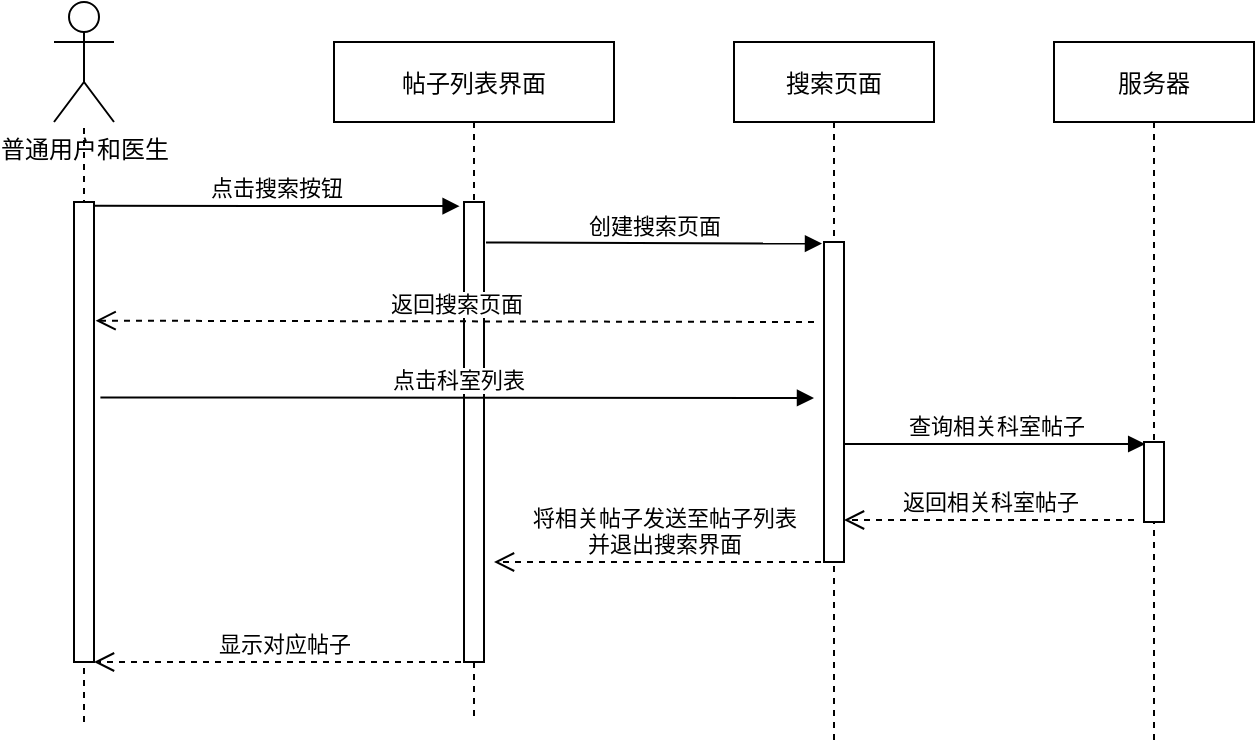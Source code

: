 <mxfile version="14.6.1" type="github">
  <diagram id="ZmAn930LyPjxxs0pNlkt" name="Page-1">
    <mxGraphModel dx="1038" dy="548" grid="1" gridSize="10" guides="1" tooltips="1" connect="1" arrows="1" fold="1" page="1" pageScale="1" pageWidth="827" pageHeight="1169" math="0" shadow="0">
      <root>
        <mxCell id="0" />
        <mxCell id="1" parent="0" />
        <mxCell id="xCrQrxHf90ZTOWWaR4XQ-1" value="帖子列表界面" style="shape=umlLifeline;perimeter=lifelinePerimeter;container=1;collapsible=0;recursiveResize=0;rounded=0;shadow=0;strokeWidth=1;" vertex="1" parent="1">
          <mxGeometry x="310" y="90" width="140" height="340" as="geometry" />
        </mxCell>
        <mxCell id="xCrQrxHf90ZTOWWaR4XQ-2" value="" style="points=[];perimeter=orthogonalPerimeter;rounded=0;shadow=0;strokeWidth=1;" vertex="1" parent="xCrQrxHf90ZTOWWaR4XQ-1">
          <mxGeometry x="65" y="80" width="10" height="230" as="geometry" />
        </mxCell>
        <mxCell id="xCrQrxHf90ZTOWWaR4XQ-4" value="服务器" style="shape=umlLifeline;perimeter=lifelinePerimeter;container=1;collapsible=0;recursiveResize=0;rounded=0;shadow=0;strokeWidth=1;" vertex="1" parent="1">
          <mxGeometry x="670" y="90" width="100" height="350" as="geometry" />
        </mxCell>
        <mxCell id="xCrQrxHf90ZTOWWaR4XQ-5" value="" style="points=[];perimeter=orthogonalPerimeter;rounded=0;shadow=0;strokeWidth=1;" vertex="1" parent="xCrQrxHf90ZTOWWaR4XQ-4">
          <mxGeometry x="45" y="200" width="10" height="40" as="geometry" />
        </mxCell>
        <mxCell id="xCrQrxHf90ZTOWWaR4XQ-7" value="普通用户和医生" style="shape=umlActor;verticalLabelPosition=bottom;verticalAlign=top;html=1;outlineConnect=0;fontStyle=0;fontFamily=Helvetica;" vertex="1" parent="1">
          <mxGeometry x="170" y="70" width="30" height="60" as="geometry" />
        </mxCell>
        <mxCell id="xCrQrxHf90ZTOWWaR4XQ-8" value="" style="endArrow=none;dashed=1;html=1;fontFamily=Helvetica;" edge="1" parent="1" target="xCrQrxHf90ZTOWWaR4XQ-7">
          <mxGeometry width="50" height="50" relative="1" as="geometry">
            <mxPoint x="185" y="430" as="sourcePoint" />
            <mxPoint x="184.5" y="160" as="targetPoint" />
          </mxGeometry>
        </mxCell>
        <mxCell id="xCrQrxHf90ZTOWWaR4XQ-9" value="" style="html=1;points=[];perimeter=orthogonalPerimeter;fontFamily=Helvetica;" vertex="1" parent="1">
          <mxGeometry x="180" y="170" width="10" height="230" as="geometry" />
        </mxCell>
        <mxCell id="xCrQrxHf90ZTOWWaR4XQ-10" value="点击搜索按钮" style="verticalAlign=bottom;endArrow=block;shadow=0;strokeWidth=1;entryX=-0.22;entryY=0.009;entryDx=0;entryDy=0;entryPerimeter=0;exitX=1;exitY=0.008;exitDx=0;exitDy=0;exitPerimeter=0;" edge="1" parent="1" source="xCrQrxHf90ZTOWWaR4XQ-9" target="xCrQrxHf90ZTOWWaR4XQ-2">
          <mxGeometry relative="1" as="geometry">
            <mxPoint x="200" y="172" as="sourcePoint" />
            <mxPoint x="340" y="200" as="targetPoint" />
            <Array as="points" />
          </mxGeometry>
        </mxCell>
        <mxCell id="xCrQrxHf90ZTOWWaR4XQ-11" value="显示对应帖子" style="html=1;verticalAlign=bottom;endArrow=open;dashed=1;endSize=8;fontFamily=Helvetica;" edge="1" parent="1" source="xCrQrxHf90ZTOWWaR4XQ-1">
          <mxGeometry relative="1" as="geometry">
            <mxPoint x="340" y="400" as="sourcePoint" />
            <mxPoint x="190" y="400" as="targetPoint" />
          </mxGeometry>
        </mxCell>
        <mxCell id="xCrQrxHf90ZTOWWaR4XQ-20" value="搜索页面" style="shape=umlLifeline;perimeter=lifelinePerimeter;container=1;collapsible=0;recursiveResize=0;rounded=0;shadow=0;strokeWidth=1;" vertex="1" parent="1">
          <mxGeometry x="510" y="90" width="100" height="350" as="geometry" />
        </mxCell>
        <mxCell id="xCrQrxHf90ZTOWWaR4XQ-22" value="" style="points=[];perimeter=orthogonalPerimeter;rounded=0;shadow=0;strokeWidth=1;" vertex="1" parent="xCrQrxHf90ZTOWWaR4XQ-20">
          <mxGeometry x="45" y="100" width="10" height="160" as="geometry" />
        </mxCell>
        <mxCell id="xCrQrxHf90ZTOWWaR4XQ-23" value="创建搜索页面" style="html=1;verticalAlign=bottom;endArrow=block;exitX=1.1;exitY=0.088;exitDx=0;exitDy=0;exitPerimeter=0;entryX=-0.1;entryY=0.005;entryDx=0;entryDy=0;entryPerimeter=0;" edge="1" parent="1" source="xCrQrxHf90ZTOWWaR4XQ-2" target="xCrQrxHf90ZTOWWaR4XQ-22">
          <mxGeometry width="80" relative="1" as="geometry">
            <mxPoint x="390" y="190" as="sourcePoint" />
            <mxPoint x="550" y="190" as="targetPoint" />
          </mxGeometry>
        </mxCell>
        <mxCell id="xCrQrxHf90ZTOWWaR4XQ-24" value="返回搜索页面" style="html=1;verticalAlign=bottom;endArrow=open;dashed=1;endSize=8;entryX=1.08;entryY=0.258;entryDx=0;entryDy=0;entryPerimeter=0;" edge="1" parent="1" target="xCrQrxHf90ZTOWWaR4XQ-9">
          <mxGeometry relative="1" as="geometry">
            <mxPoint x="550" y="230" as="sourcePoint" />
            <mxPoint x="470" y="230" as="targetPoint" />
          </mxGeometry>
        </mxCell>
        <mxCell id="xCrQrxHf90ZTOWWaR4XQ-26" value="点击科室列表" style="html=1;verticalAlign=bottom;endArrow=block;exitX=1.32;exitY=0.425;exitDx=0;exitDy=0;exitPerimeter=0;" edge="1" parent="1" source="xCrQrxHf90ZTOWWaR4XQ-9">
          <mxGeometry width="80" relative="1" as="geometry">
            <mxPoint x="370" y="280" as="sourcePoint" />
            <mxPoint x="550" y="268" as="targetPoint" />
          </mxGeometry>
        </mxCell>
        <mxCell id="xCrQrxHf90ZTOWWaR4XQ-27" value="查询相关科室帖子" style="html=1;verticalAlign=bottom;endArrow=block;entryX=0.06;entryY=0.025;entryDx=0;entryDy=0;entryPerimeter=0;" edge="1" parent="1" source="xCrQrxHf90ZTOWWaR4XQ-22" target="xCrQrxHf90ZTOWWaR4XQ-5">
          <mxGeometry width="80" relative="1" as="geometry">
            <mxPoint x="570" y="290" as="sourcePoint" />
            <mxPoint x="710" y="290" as="targetPoint" />
          </mxGeometry>
        </mxCell>
        <mxCell id="xCrQrxHf90ZTOWWaR4XQ-28" value="返回相关科室帖子" style="html=1;verticalAlign=bottom;endArrow=open;dashed=1;endSize=8;" edge="1" parent="1" target="xCrQrxHf90ZTOWWaR4XQ-22">
          <mxGeometry relative="1" as="geometry">
            <mxPoint x="710" y="329" as="sourcePoint" />
            <mxPoint x="570" y="330" as="targetPoint" />
          </mxGeometry>
        </mxCell>
        <mxCell id="xCrQrxHf90ZTOWWaR4XQ-29" value="将相关帖子发送至帖子列表&lt;br&gt;并退出搜索界面" style="html=1;verticalAlign=bottom;endArrow=open;dashed=1;endSize=8;" edge="1" parent="1" source="xCrQrxHf90ZTOWWaR4XQ-20">
          <mxGeometry relative="1" as="geometry">
            <mxPoint x="470" y="350" as="sourcePoint" />
            <mxPoint x="390" y="350" as="targetPoint" />
          </mxGeometry>
        </mxCell>
      </root>
    </mxGraphModel>
  </diagram>
</mxfile>

